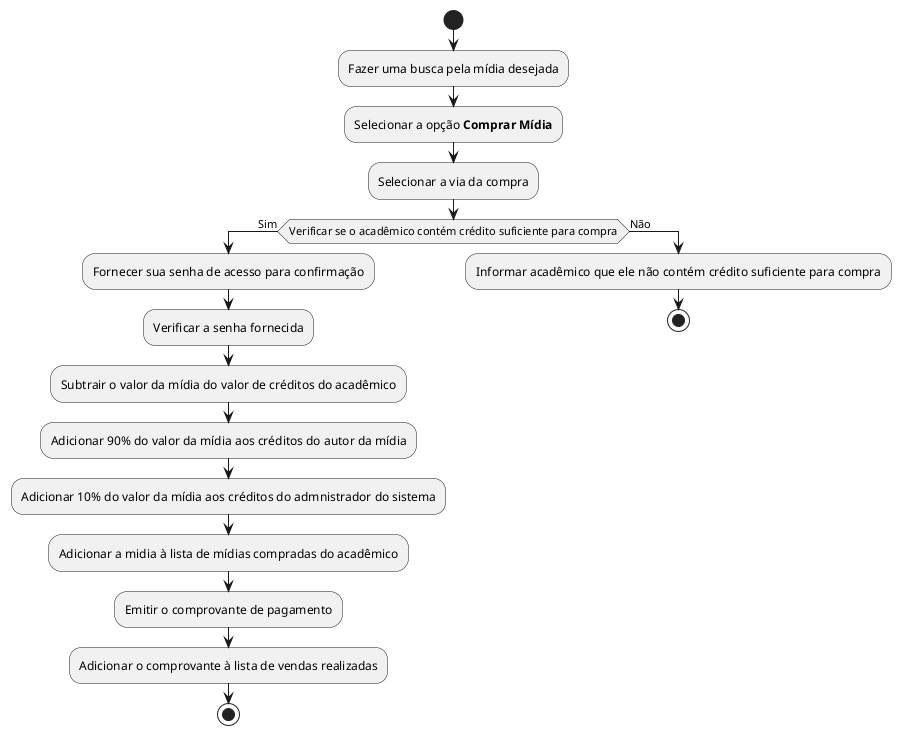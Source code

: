 @startuml comprar-midia

start
:Fazer uma busca pela mídia desejada;
:Selecionar a opção **Comprar Mídia**;
:Selecionar a via da compra;
if (Verificar se o acadêmico contém crédito suficiente para compra) then (Sim)
    :Fornecer sua senha de acesso para confirmação;
    :Verificar a senha fornecida;
    :Subtrair o valor da mídia do valor de créditos do acadêmico;
    :Adicionar 90% do valor da mídia aos créditos do autor da mídia;
    :Adicionar 10% do valor da mídia aos créditos do admnistrador do sistema;
    :Adicionar a midia à lista de mídias compradas do acadêmico;
    :Emitir o comprovante de pagamento;
    :Adicionar o comprovante à lista de vendas realizadas;
    stop
else (Não)
    :Informar acadêmico que ele não contém crédito suficiente para compra;
    stop

    @enduml
